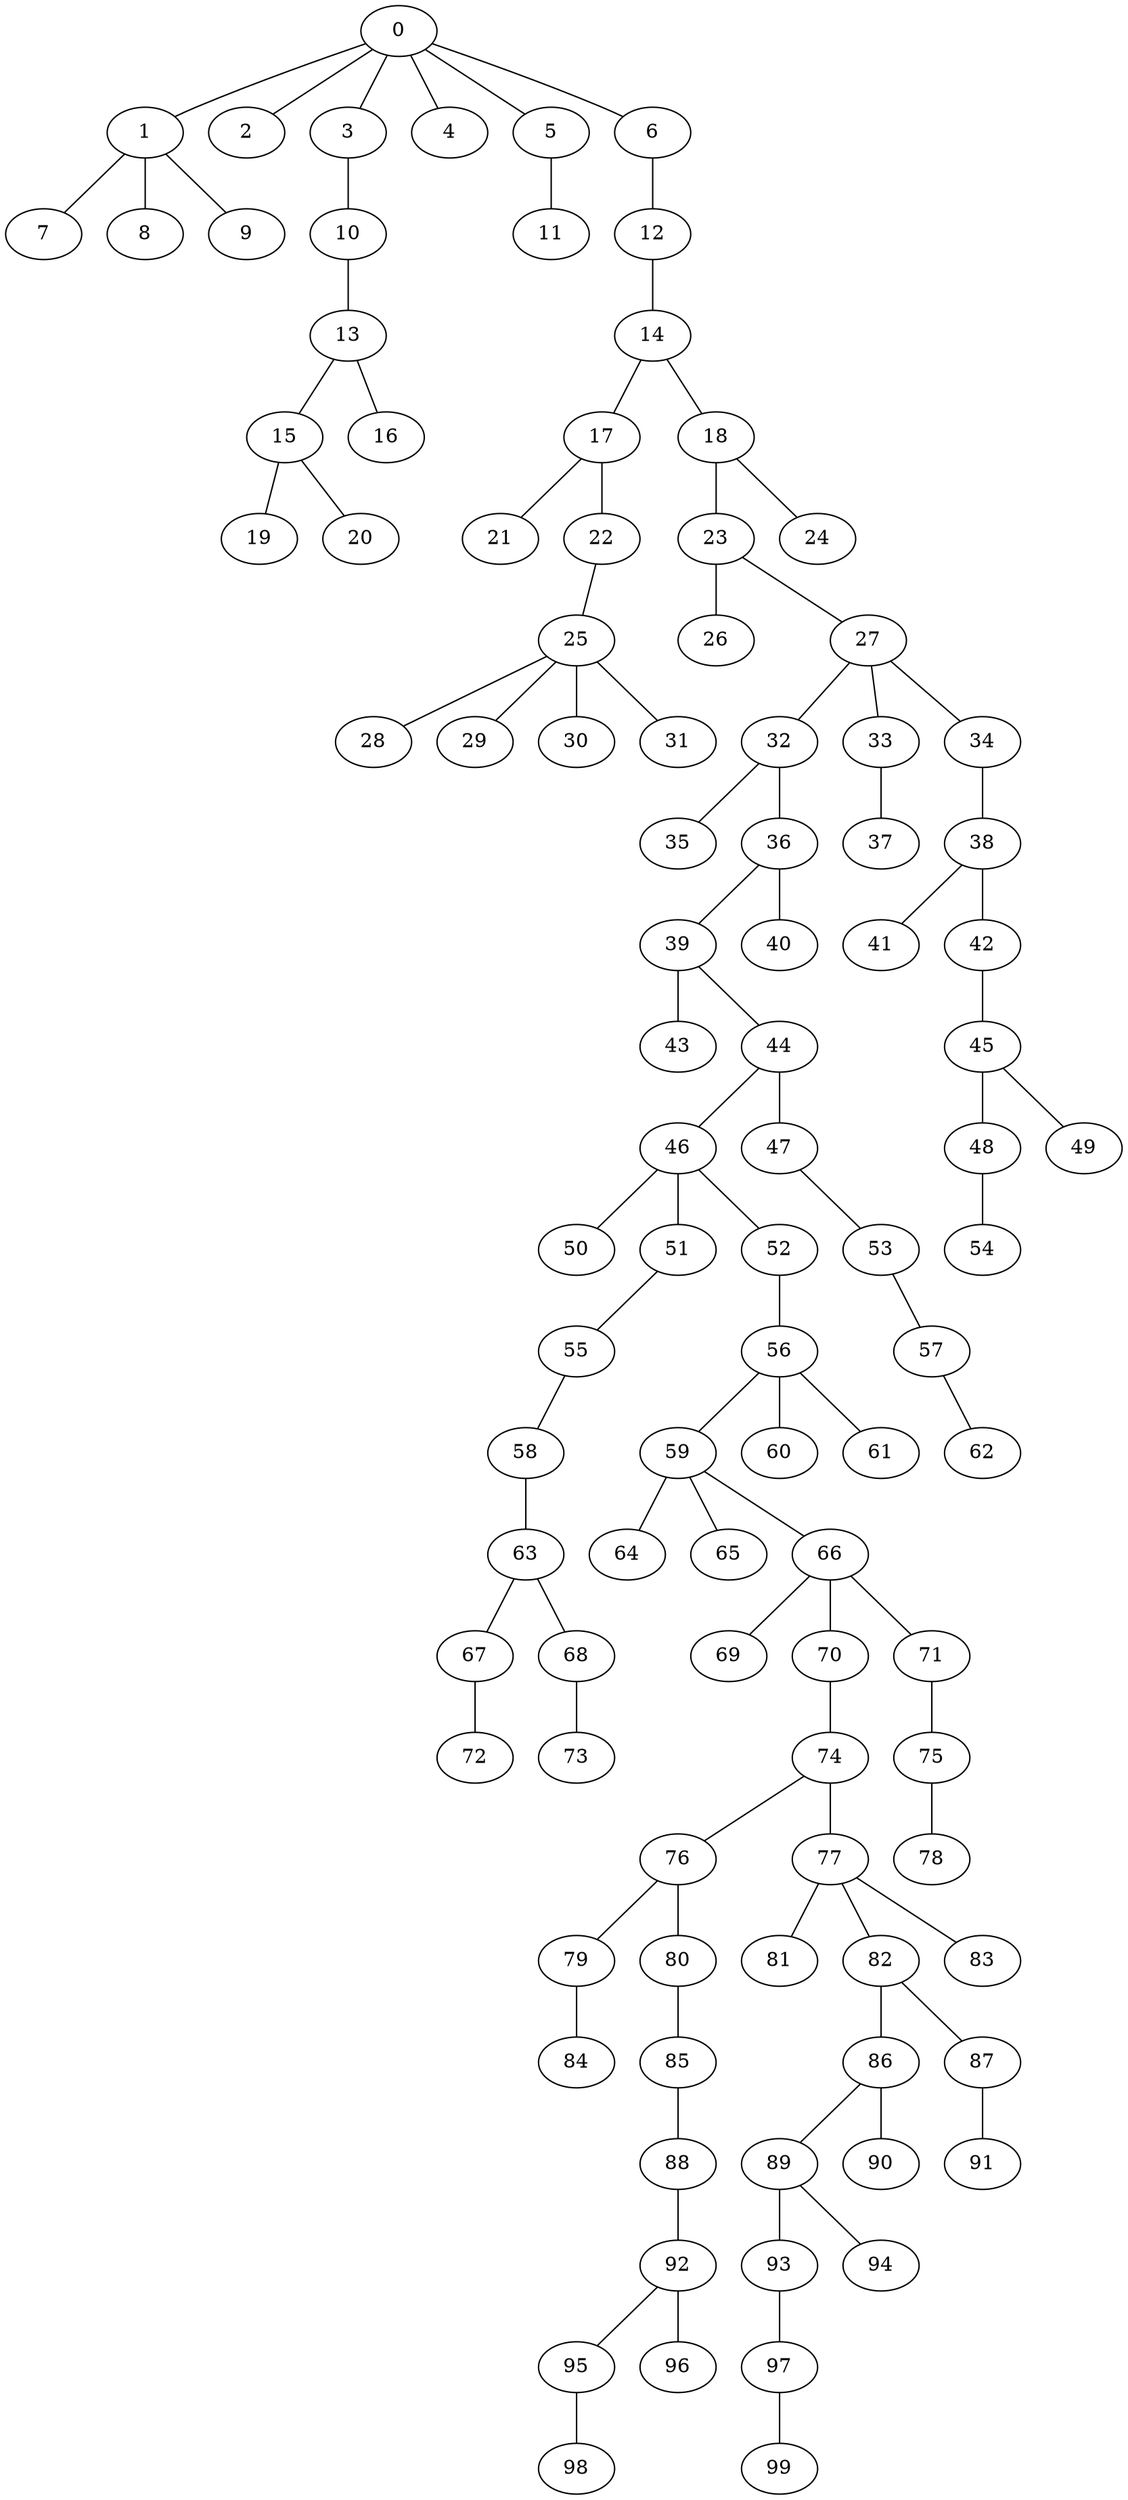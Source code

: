 graph BFS_grafoBarabasi_100_6  {
0;
1;
2;
3;
4;
5;
6;
7;
8;
9;
10;
11;
12;
13;
14;
15;
16;
17;
18;
19;
20;
21;
22;
23;
24;
25;
26;
27;
28;
29;
30;
31;
32;
33;
34;
35;
36;
37;
38;
39;
40;
41;
42;
43;
44;
45;
46;
47;
48;
49;
50;
51;
52;
53;
54;
55;
56;
57;
58;
59;
60;
61;
62;
63;
64;
65;
66;
67;
68;
69;
70;
71;
72;
73;
74;
75;
76;
77;
78;
79;
80;
81;
82;
83;
84;
85;
86;
87;
88;
89;
90;
91;
92;
93;
94;
95;
96;
97;
98;
99;
0 -- 1;
0 -- 2;
0 -- 3;
0 -- 4;
0 -- 5;
0 -- 6;
1 -- 7;
1 -- 8;
1 -- 9;
3 -- 10;
5 -- 11;
6 -- 12;
10 -- 13;
12 -- 14;
13 -- 15;
13 -- 16;
14 -- 17;
14 -- 18;
15 -- 19;
15 -- 20;
17 -- 21;
17 -- 22;
18 -- 23;
18 -- 24;
22 -- 25;
23 -- 26;
23 -- 27;
25 -- 28;
25 -- 29;
25 -- 30;
25 -- 31;
27 -- 32;
27 -- 33;
27 -- 34;
32 -- 35;
32 -- 36;
33 -- 37;
34 -- 38;
36 -- 39;
36 -- 40;
38 -- 41;
38 -- 42;
39 -- 43;
39 -- 44;
42 -- 45;
44 -- 46;
44 -- 47;
45 -- 48;
45 -- 49;
46 -- 50;
46 -- 51;
46 -- 52;
47 -- 53;
48 -- 54;
51 -- 55;
52 -- 56;
53 -- 57;
55 -- 58;
56 -- 59;
56 -- 60;
56 -- 61;
57 -- 62;
58 -- 63;
59 -- 64;
59 -- 65;
59 -- 66;
63 -- 67;
63 -- 68;
66 -- 69;
66 -- 70;
66 -- 71;
67 -- 72;
68 -- 73;
70 -- 74;
71 -- 75;
74 -- 76;
74 -- 77;
75 -- 78;
76 -- 79;
76 -- 80;
77 -- 81;
77 -- 82;
77 -- 83;
79 -- 84;
80 -- 85;
82 -- 86;
82 -- 87;
85 -- 88;
86 -- 89;
86 -- 90;
87 -- 91;
88 -- 92;
89 -- 93;
89 -- 94;
92 -- 95;
92 -- 96;
93 -- 97;
95 -- 98;
97 -- 99;
}